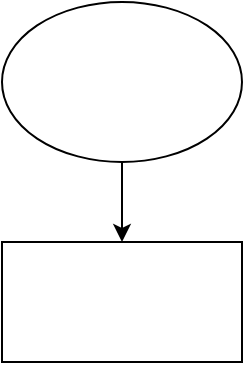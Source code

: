 <mxfile version="23.0.2" type="github">
  <diagram name="Page-1" id="TWToS1lfuJQy4WNiwxZc">
    <mxGraphModel dx="2074" dy="3340" grid="1" gridSize="10" guides="1" tooltips="1" connect="1" arrows="1" fold="1" page="1" pageScale="1" pageWidth="850" pageHeight="1100" math="0" shadow="0">
      <root>
        <mxCell id="0" />
        <mxCell id="1" parent="0" />
        <mxCell id="A1KYN3YHJnn07ZV4FfaR-3" value="" style="edgeStyle=orthogonalEdgeStyle;rounded=0;orthogonalLoop=1;jettySize=auto;html=1;" edge="1" parent="1" source="A1KYN3YHJnn07ZV4FfaR-1" target="A1KYN3YHJnn07ZV4FfaR-2">
          <mxGeometry relative="1" as="geometry" />
        </mxCell>
        <mxCell id="A1KYN3YHJnn07ZV4FfaR-1" value="" style="ellipse;whiteSpace=wrap;html=1;" vertex="1" parent="1">
          <mxGeometry x="350" y="-1110" width="120" height="80" as="geometry" />
        </mxCell>
        <mxCell id="A1KYN3YHJnn07ZV4FfaR-2" value="" style="rounded=0;whiteSpace=wrap;html=1;" vertex="1" parent="1">
          <mxGeometry x="350" y="-990" width="120" height="60" as="geometry" />
        </mxCell>
      </root>
    </mxGraphModel>
  </diagram>
</mxfile>
